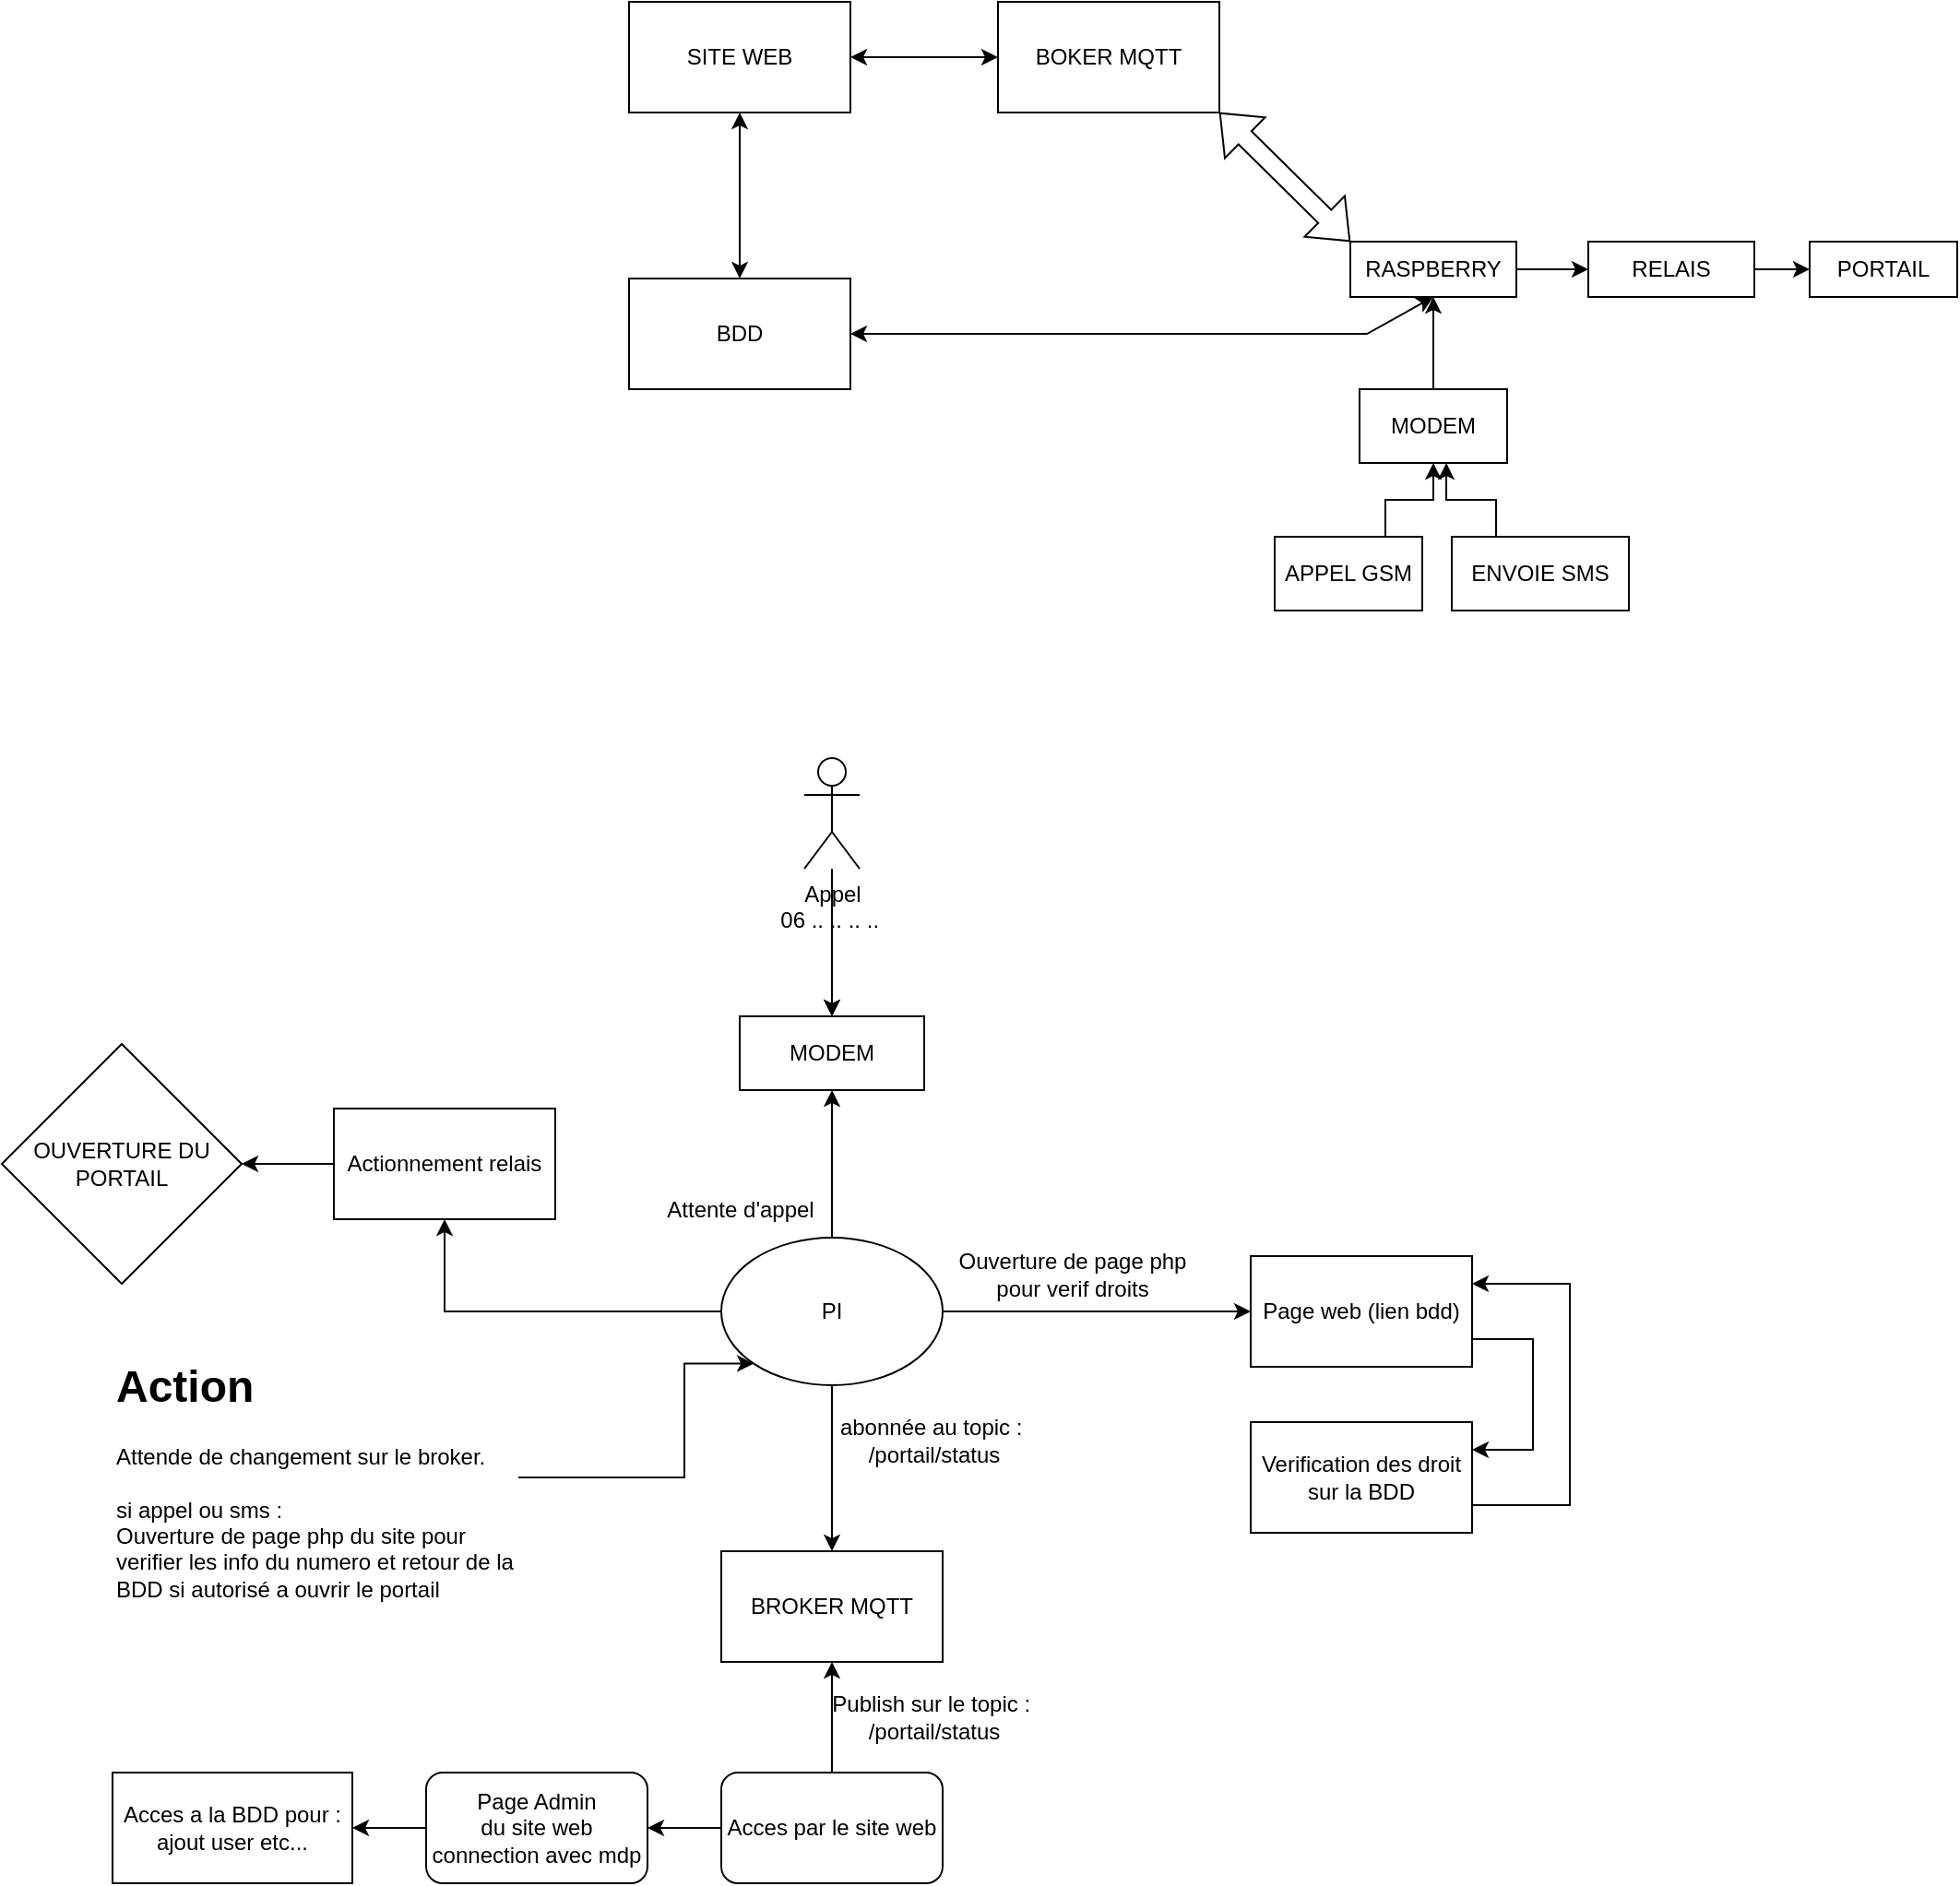 <mxfile version="26.0.4">
  <diagram name="Page-1" id="Gxa-6zVmGAe9zltWJPrR">
    <mxGraphModel dx="1195" dy="697" grid="1" gridSize="10" guides="1" tooltips="1" connect="1" arrows="1" fold="1" page="1" pageScale="1" pageWidth="827" pageHeight="1169" math="0" shadow="0">
      <root>
        <mxCell id="0" />
        <mxCell id="1" parent="0" />
        <mxCell id="5bWb_CmUJJjVjKrUw1is-1" value="PORTAIL" style="rounded=0;whiteSpace=wrap;html=1;" parent="1" vertex="1">
          <mxGeometry x="1010" y="150" width="80" height="30" as="geometry" />
        </mxCell>
        <mxCell id="5bWb_CmUJJjVjKrUw1is-4" style="edgeStyle=orthogonalEdgeStyle;rounded=0;orthogonalLoop=1;jettySize=auto;html=1;" parent="1" source="5bWb_CmUJJjVjKrUw1is-2" target="5bWb_CmUJJjVjKrUw1is-3" edge="1">
          <mxGeometry relative="1" as="geometry" />
        </mxCell>
        <mxCell id="5bWb_CmUJJjVjKrUw1is-2" value="RASPBERRY" style="rounded=0;whiteSpace=wrap;html=1;" parent="1" vertex="1">
          <mxGeometry x="761" y="150" width="90" height="30" as="geometry" />
        </mxCell>
        <mxCell id="5bWb_CmUJJjVjKrUw1is-5" style="edgeStyle=orthogonalEdgeStyle;rounded=0;orthogonalLoop=1;jettySize=auto;html=1;entryX=0;entryY=0.5;entryDx=0;entryDy=0;" parent="1" source="5bWb_CmUJJjVjKrUw1is-3" target="5bWb_CmUJJjVjKrUw1is-1" edge="1">
          <mxGeometry relative="1" as="geometry" />
        </mxCell>
        <mxCell id="5bWb_CmUJJjVjKrUw1is-3" value="RELAIS" style="rounded=0;whiteSpace=wrap;html=1;" parent="1" vertex="1">
          <mxGeometry x="890" y="150" width="90" height="30" as="geometry" />
        </mxCell>
        <mxCell id="5bWb_CmUJJjVjKrUw1is-6" value="BOKER MQTT" style="rounded=0;whiteSpace=wrap;html=1;" parent="1" vertex="1">
          <mxGeometry x="570" y="20" width="120" height="60" as="geometry" />
        </mxCell>
        <mxCell id="5bWb_CmUJJjVjKrUw1is-7" value="SITE WEB" style="rounded=0;whiteSpace=wrap;html=1;" parent="1" vertex="1">
          <mxGeometry x="370" y="20" width="120" height="60" as="geometry" />
        </mxCell>
        <mxCell id="5bWb_CmUJJjVjKrUw1is-8" value="BDD" style="whiteSpace=wrap;html=1;" parent="1" vertex="1">
          <mxGeometry x="370" y="170" width="120" height="60" as="geometry" />
        </mxCell>
        <mxCell id="5bWb_CmUJJjVjKrUw1is-18" style="edgeStyle=orthogonalEdgeStyle;rounded=0;orthogonalLoop=1;jettySize=auto;html=1;exitX=0.75;exitY=0;exitDx=0;exitDy=0;entryX=0.5;entryY=1;entryDx=0;entryDy=0;" parent="1" source="5bWb_CmUJJjVjKrUw1is-10" target="5bWb_CmUJJjVjKrUw1is-16" edge="1">
          <mxGeometry relative="1" as="geometry" />
        </mxCell>
        <mxCell id="5bWb_CmUJJjVjKrUw1is-10" value="APPEL GSM" style="whiteSpace=wrap;html=1;" parent="1" vertex="1">
          <mxGeometry x="720" y="310" width="80" height="40" as="geometry" />
        </mxCell>
        <mxCell id="5bWb_CmUJJjVjKrUw1is-19" style="edgeStyle=orthogonalEdgeStyle;rounded=0;orthogonalLoop=1;jettySize=auto;html=1;exitX=0.25;exitY=0;exitDx=0;exitDy=0;entryX=0.588;entryY=1;entryDx=0;entryDy=0;entryPerimeter=0;" parent="1" source="5bWb_CmUJJjVjKrUw1is-11" target="5bWb_CmUJJjVjKrUw1is-16" edge="1">
          <mxGeometry relative="1" as="geometry" />
        </mxCell>
        <mxCell id="5bWb_CmUJJjVjKrUw1is-11" value="ENVOIE SMS" style="whiteSpace=wrap;html=1;" parent="1" vertex="1">
          <mxGeometry x="816" y="310" width="96" height="40" as="geometry" />
        </mxCell>
        <mxCell id="5bWb_CmUJJjVjKrUw1is-13" value="" style="shape=flexArrow;endArrow=classic;startArrow=classic;html=1;rounded=0;entryX=0;entryY=0;entryDx=0;entryDy=0;exitX=1;exitY=1;exitDx=0;exitDy=0;" parent="1" source="5bWb_CmUJJjVjKrUw1is-6" target="5bWb_CmUJJjVjKrUw1is-2" edge="1">
          <mxGeometry width="100" height="100" relative="1" as="geometry">
            <mxPoint x="650" y="230" as="sourcePoint" />
            <mxPoint x="750" y="130" as="targetPoint" />
          </mxGeometry>
        </mxCell>
        <mxCell id="5bWb_CmUJJjVjKrUw1is-15" value="" style="endArrow=classic;startArrow=classic;html=1;rounded=0;entryX=0.5;entryY=1;entryDx=0;entryDy=0;exitX=0.5;exitY=0;exitDx=0;exitDy=0;" parent="1" source="5bWb_CmUJJjVjKrUw1is-8" target="5bWb_CmUJJjVjKrUw1is-7" edge="1">
          <mxGeometry width="50" height="50" relative="1" as="geometry">
            <mxPoint x="310" y="190" as="sourcePoint" />
            <mxPoint x="360" y="140" as="targetPoint" />
          </mxGeometry>
        </mxCell>
        <mxCell id="5bWb_CmUJJjVjKrUw1is-20" value="" style="edgeStyle=orthogonalEdgeStyle;rounded=0;orthogonalLoop=1;jettySize=auto;html=1;" parent="1" source="5bWb_CmUJJjVjKrUw1is-16" target="5bWb_CmUJJjVjKrUw1is-2" edge="1">
          <mxGeometry relative="1" as="geometry" />
        </mxCell>
        <mxCell id="5bWb_CmUJJjVjKrUw1is-16" value="MODEM" style="whiteSpace=wrap;html=1;" parent="1" vertex="1">
          <mxGeometry x="766" y="230" width="80" height="40" as="geometry" />
        </mxCell>
        <mxCell id="5bWb_CmUJJjVjKrUw1is-22" value="" style="endArrow=classic;startArrow=classic;html=1;rounded=0;exitX=0.5;exitY=1;exitDx=0;exitDy=0;entryX=1;entryY=0.5;entryDx=0;entryDy=0;" parent="1" source="5bWb_CmUJJjVjKrUw1is-2" target="5bWb_CmUJJjVjKrUw1is-8" edge="1">
          <mxGeometry width="50" height="50" relative="1" as="geometry">
            <mxPoint x="660" y="250" as="sourcePoint" />
            <mxPoint x="520" y="200" as="targetPoint" />
            <Array as="points">
              <mxPoint x="770" y="200" />
            </Array>
          </mxGeometry>
        </mxCell>
        <mxCell id="5bWb_CmUJJjVjKrUw1is-23" value="" style="endArrow=classic;startArrow=classic;html=1;rounded=0;entryX=0;entryY=0.5;entryDx=0;entryDy=0;exitX=1;exitY=0.5;exitDx=0;exitDy=0;" parent="1" source="5bWb_CmUJJjVjKrUw1is-7" target="5bWb_CmUJJjVjKrUw1is-6" edge="1">
          <mxGeometry width="50" height="50" relative="1" as="geometry">
            <mxPoint x="500" y="150" as="sourcePoint" />
            <mxPoint x="550" y="100" as="targetPoint" />
          </mxGeometry>
        </mxCell>
        <mxCell id="3PYkQlMhbyMdqEdJkhHJ-4" style="edgeStyle=orthogonalEdgeStyle;rounded=0;orthogonalLoop=1;jettySize=auto;html=1;entryX=0;entryY=0.5;entryDx=0;entryDy=0;" edge="1" parent="1" source="3PYkQlMhbyMdqEdJkhHJ-1" target="3PYkQlMhbyMdqEdJkhHJ-2">
          <mxGeometry relative="1" as="geometry" />
        </mxCell>
        <mxCell id="3PYkQlMhbyMdqEdJkhHJ-9" value="" style="edgeStyle=orthogonalEdgeStyle;rounded=0;orthogonalLoop=1;jettySize=auto;html=1;" edge="1" parent="1" source="3PYkQlMhbyMdqEdJkhHJ-1" target="3PYkQlMhbyMdqEdJkhHJ-8">
          <mxGeometry relative="1" as="geometry" />
        </mxCell>
        <mxCell id="3PYkQlMhbyMdqEdJkhHJ-15" value="" style="edgeStyle=orthogonalEdgeStyle;rounded=0;orthogonalLoop=1;jettySize=auto;html=1;" edge="1" parent="1" source="3PYkQlMhbyMdqEdJkhHJ-1" target="3PYkQlMhbyMdqEdJkhHJ-14">
          <mxGeometry relative="1" as="geometry" />
        </mxCell>
        <mxCell id="3PYkQlMhbyMdqEdJkhHJ-27" value="" style="edgeStyle=orthogonalEdgeStyle;rounded=0;orthogonalLoop=1;jettySize=auto;html=1;" edge="1" parent="1" source="3PYkQlMhbyMdqEdJkhHJ-1" target="3PYkQlMhbyMdqEdJkhHJ-26">
          <mxGeometry relative="1" as="geometry" />
        </mxCell>
        <mxCell id="3PYkQlMhbyMdqEdJkhHJ-1" value="PI" style="ellipse;whiteSpace=wrap;html=1;" vertex="1" parent="1">
          <mxGeometry x="420" y="690" width="120" height="80" as="geometry" />
        </mxCell>
        <mxCell id="3PYkQlMhbyMdqEdJkhHJ-2" value="Page web (lien bdd)" style="rounded=0;whiteSpace=wrap;html=1;" vertex="1" parent="1">
          <mxGeometry x="707" y="700" width="120" height="60" as="geometry" />
        </mxCell>
        <mxCell id="3PYkQlMhbyMdqEdJkhHJ-3" value="Verification des droit sur la BDD" style="rounded=0;whiteSpace=wrap;html=1;" vertex="1" parent="1">
          <mxGeometry x="707" y="790" width="120" height="60" as="geometry" />
        </mxCell>
        <mxCell id="3PYkQlMhbyMdqEdJkhHJ-5" value="" style="endArrow=classic;html=1;rounded=0;exitX=1;exitY=0.75;exitDx=0;exitDy=0;entryX=1;entryY=0.25;entryDx=0;entryDy=0;" edge="1" parent="1" source="3PYkQlMhbyMdqEdJkhHJ-2" target="3PYkQlMhbyMdqEdJkhHJ-3">
          <mxGeometry width="50" height="50" relative="1" as="geometry">
            <mxPoint x="840" y="760" as="sourcePoint" />
            <mxPoint x="860" y="840" as="targetPoint" />
            <Array as="points">
              <mxPoint x="860" y="745" />
              <mxPoint x="860" y="805" />
            </Array>
          </mxGeometry>
        </mxCell>
        <mxCell id="3PYkQlMhbyMdqEdJkhHJ-6" value="" style="endArrow=classic;html=1;rounded=0;exitX=1;exitY=0.75;exitDx=0;exitDy=0;entryX=1;entryY=0.25;entryDx=0;entryDy=0;" edge="1" parent="1" source="3PYkQlMhbyMdqEdJkhHJ-3" target="3PYkQlMhbyMdqEdJkhHJ-2">
          <mxGeometry width="50" height="50" relative="1" as="geometry">
            <mxPoint x="890" y="840" as="sourcePoint" />
            <mxPoint x="940" y="790" as="targetPoint" />
            <Array as="points">
              <mxPoint x="880" y="835" />
              <mxPoint x="880" y="715" />
            </Array>
          </mxGeometry>
        </mxCell>
        <mxCell id="3PYkQlMhbyMdqEdJkhHJ-7" value="Ouverture de page php&lt;div&gt;pour verif droits&lt;/div&gt;" style="text;html=1;align=center;verticalAlign=middle;resizable=0;points=[];autosize=1;strokeColor=none;fillColor=none;" vertex="1" parent="1">
          <mxGeometry x="535" y="690" width="150" height="40" as="geometry" />
        </mxCell>
        <mxCell id="3PYkQlMhbyMdqEdJkhHJ-8" value="MODEM" style="rounded=0;whiteSpace=wrap;html=1;" vertex="1" parent="1">
          <mxGeometry x="430" y="570" width="100" height="40" as="geometry" />
        </mxCell>
        <mxCell id="3PYkQlMhbyMdqEdJkhHJ-10" value="Attente d&#39;appel" style="text;html=1;align=center;verticalAlign=middle;resizable=0;points=[];autosize=1;strokeColor=none;fillColor=none;" vertex="1" parent="1">
          <mxGeometry x="380" y="660" width="100" height="30" as="geometry" />
        </mxCell>
        <mxCell id="3PYkQlMhbyMdqEdJkhHJ-12" value="" style="edgeStyle=orthogonalEdgeStyle;rounded=0;orthogonalLoop=1;jettySize=auto;html=1;" edge="1" parent="1" source="3PYkQlMhbyMdqEdJkhHJ-11" target="3PYkQlMhbyMdqEdJkhHJ-8">
          <mxGeometry relative="1" as="geometry" />
        </mxCell>
        <mxCell id="3PYkQlMhbyMdqEdJkhHJ-13" value="" style="edgeStyle=orthogonalEdgeStyle;rounded=0;orthogonalLoop=1;jettySize=auto;html=1;" edge="1" parent="1" source="3PYkQlMhbyMdqEdJkhHJ-11" target="3PYkQlMhbyMdqEdJkhHJ-8">
          <mxGeometry relative="1" as="geometry" />
        </mxCell>
        <mxCell id="3PYkQlMhbyMdqEdJkhHJ-11" value="Appel&lt;br&gt;06 ..&lt;span style=&quot;background-color: transparent; color: light-dark(rgb(0, 0, 0), rgb(255, 255, 255));&quot;&gt;&amp;nbsp;.. .. ..&amp;nbsp;&lt;/span&gt;" style="shape=umlActor;verticalLabelPosition=bottom;verticalAlign=top;html=1;outlineConnect=0;" vertex="1" parent="1">
          <mxGeometry x="465" y="430" width="30" height="60" as="geometry" />
        </mxCell>
        <mxCell id="3PYkQlMhbyMdqEdJkhHJ-14" value="BROKER MQTT" style="rounded=0;whiteSpace=wrap;html=1;" vertex="1" parent="1">
          <mxGeometry x="420" y="860" width="120" height="60" as="geometry" />
        </mxCell>
        <mxCell id="3PYkQlMhbyMdqEdJkhHJ-16" value="abonnée au topic :&amp;nbsp;&lt;br&gt;/portail/status" style="text;html=1;align=center;verticalAlign=middle;resizable=0;points=[];autosize=1;strokeColor=none;fillColor=none;" vertex="1" parent="1">
          <mxGeometry x="470" y="780" width="130" height="40" as="geometry" />
        </mxCell>
        <mxCell id="3PYkQlMhbyMdqEdJkhHJ-18" value="" style="edgeStyle=orthogonalEdgeStyle;rounded=0;orthogonalLoop=1;jettySize=auto;html=1;" edge="1" parent="1" source="3PYkQlMhbyMdqEdJkhHJ-17" target="3PYkQlMhbyMdqEdJkhHJ-14">
          <mxGeometry relative="1" as="geometry" />
        </mxCell>
        <mxCell id="3PYkQlMhbyMdqEdJkhHJ-22" value="" style="edgeStyle=orthogonalEdgeStyle;rounded=0;orthogonalLoop=1;jettySize=auto;html=1;" edge="1" parent="1" source="3PYkQlMhbyMdqEdJkhHJ-17" target="3PYkQlMhbyMdqEdJkhHJ-21">
          <mxGeometry relative="1" as="geometry" />
        </mxCell>
        <mxCell id="3PYkQlMhbyMdqEdJkhHJ-17" value="Acces par le site web" style="rounded=1;whiteSpace=wrap;html=1;" vertex="1" parent="1">
          <mxGeometry x="420" y="980" width="120" height="60" as="geometry" />
        </mxCell>
        <mxCell id="3PYkQlMhbyMdqEdJkhHJ-19" value="Publish sur le topic :&amp;nbsp;&lt;div&gt;/portail/status&lt;/div&gt;" style="text;html=1;align=center;verticalAlign=middle;resizable=0;points=[];autosize=1;strokeColor=none;fillColor=none;" vertex="1" parent="1">
          <mxGeometry x="470" y="930" width="130" height="40" as="geometry" />
        </mxCell>
        <mxCell id="3PYkQlMhbyMdqEdJkhHJ-24" value="" style="edgeStyle=orthogonalEdgeStyle;rounded=0;orthogonalLoop=1;jettySize=auto;html=1;" edge="1" parent="1" source="3PYkQlMhbyMdqEdJkhHJ-21" target="3PYkQlMhbyMdqEdJkhHJ-23">
          <mxGeometry relative="1" as="geometry" />
        </mxCell>
        <mxCell id="3PYkQlMhbyMdqEdJkhHJ-21" value="Page Admin&lt;br&gt;du site web&lt;br&gt;connection avec mdp" style="rounded=1;whiteSpace=wrap;html=1;" vertex="1" parent="1">
          <mxGeometry x="260" y="980" width="120" height="60" as="geometry" />
        </mxCell>
        <mxCell id="3PYkQlMhbyMdqEdJkhHJ-23" value="Acces a la BDD pour :&lt;br&gt;ajout user etc..." style="rounded=0;whiteSpace=wrap;html=1;" vertex="1" parent="1">
          <mxGeometry x="90" y="980" width="130" height="60" as="geometry" />
        </mxCell>
        <mxCell id="3PYkQlMhbyMdqEdJkhHJ-25" value="OUVERTURE DU PORTAIL" style="rhombus;whiteSpace=wrap;html=1;" vertex="1" parent="1">
          <mxGeometry x="30" y="585" width="130" height="130" as="geometry" />
        </mxCell>
        <mxCell id="3PYkQlMhbyMdqEdJkhHJ-28" value="" style="edgeStyle=orthogonalEdgeStyle;rounded=0;orthogonalLoop=1;jettySize=auto;html=1;" edge="1" parent="1" source="3PYkQlMhbyMdqEdJkhHJ-26" target="3PYkQlMhbyMdqEdJkhHJ-25">
          <mxGeometry relative="1" as="geometry" />
        </mxCell>
        <mxCell id="3PYkQlMhbyMdqEdJkhHJ-26" value="Actionnement relais" style="rounded=0;whiteSpace=wrap;html=1;" vertex="1" parent="1">
          <mxGeometry x="210" y="620" width="120" height="60" as="geometry" />
        </mxCell>
        <mxCell id="3PYkQlMhbyMdqEdJkhHJ-33" style="edgeStyle=orthogonalEdgeStyle;rounded=0;orthogonalLoop=1;jettySize=auto;html=1;entryX=0;entryY=1;entryDx=0;entryDy=0;" edge="1" parent="1" source="3PYkQlMhbyMdqEdJkhHJ-30" target="3PYkQlMhbyMdqEdJkhHJ-1">
          <mxGeometry relative="1" as="geometry">
            <Array as="points">
              <mxPoint x="400" y="820" />
              <mxPoint x="400" y="758" />
            </Array>
          </mxGeometry>
        </mxCell>
        <mxCell id="3PYkQlMhbyMdqEdJkhHJ-30" value="&lt;h1 style=&quot;margin-top: 0px;&quot;&gt;Action&lt;/h1&gt;&lt;div&gt;Attende de changement sur le broker.&lt;/div&gt;&lt;div&gt;&lt;br&gt;&lt;/div&gt;&lt;div&gt;si appel ou sms :&amp;nbsp;&lt;br&gt;Ouverture de page php du site pour verifier les info du numero et retour de la BDD si autorisé a ouvrir le portail&lt;/div&gt;&lt;div&gt;&lt;br&gt;&lt;/div&gt;" style="text;html=1;whiteSpace=wrap;overflow=hidden;rounded=0;" vertex="1" parent="1">
          <mxGeometry x="90" y="750" width="220" height="140" as="geometry" />
        </mxCell>
      </root>
    </mxGraphModel>
  </diagram>
</mxfile>
